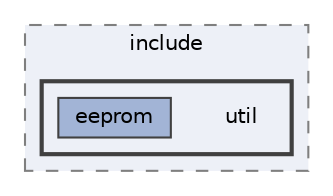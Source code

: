 digraph "util"
{
 // LATEX_PDF_SIZE
  bgcolor="transparent";
  edge [fontname=Helvetica,fontsize=10,labelfontname=Helvetica,labelfontsize=10];
  node [fontname=Helvetica,fontsize=10,shape=box,height=0.2,width=0.4];
  compound=true
  subgraph clusterdir_cde98e899b35b5d35fa81339f2aae0b0 {
    graph [ bgcolor="#edf0f7", pencolor="grey50", label="include", fontname=Helvetica,fontsize=10 style="filled,dashed", URL="dir_cde98e899b35b5d35fa81339f2aae0b0.html",tooltip=""]
  subgraph clusterdir_3657aa6ddfcda921d5ef78fcb79729cf {
    graph [ bgcolor="#edf0f7", pencolor="grey25", label="", fontname=Helvetica,fontsize=10 style="filled,bold", URL="dir_3657aa6ddfcda921d5ef78fcb79729cf.html",tooltip=""]
    dir_3657aa6ddfcda921d5ef78fcb79729cf [shape=plaintext, label="util"];
  dir_4249d2f4d30f02f7984cb0abbf2286c2 [label="eeprom", fillcolor="#a2b4d6", color="grey25", style="filled", URL="dir_4249d2f4d30f02f7984cb0abbf2286c2.html",tooltip=""];
  }
  }
}
